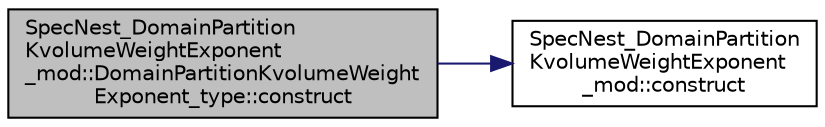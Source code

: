 digraph "SpecNest_DomainPartitionKvolumeWeightExponent_mod::DomainPartitionKvolumeWeightExponent_type::construct"
{
 // LATEX_PDF_SIZE
  edge [fontname="Helvetica",fontsize="10",labelfontname="Helvetica",labelfontsize="10"];
  node [fontname="Helvetica",fontsize="10",shape=record];
  rankdir="LR";
  Node1 [label="SpecNest_DomainPartition\lKvolumeWeightExponent\l_mod::DomainPartitionKvolumeWeight\lExponent_type::construct",height=0.2,width=0.4,color="black", fillcolor="grey75", style="filled", fontcolor="black",tooltip=" "];
  Node1 -> Node2 [color="midnightblue",fontsize="10",style="solid",fontname="Helvetica"];
  Node2 [label="SpecNest_DomainPartition\lKvolumeWeightExponent\l_mod::construct",height=0.2,width=0.4,color="black", fillcolor="white", style="filled",URL="$namespaceSpecNest__DomainPartitionKvolumeWeightExponent__mod.html#ad7385a5f75b23809a82e8625894f3603",tooltip=" "];
}

